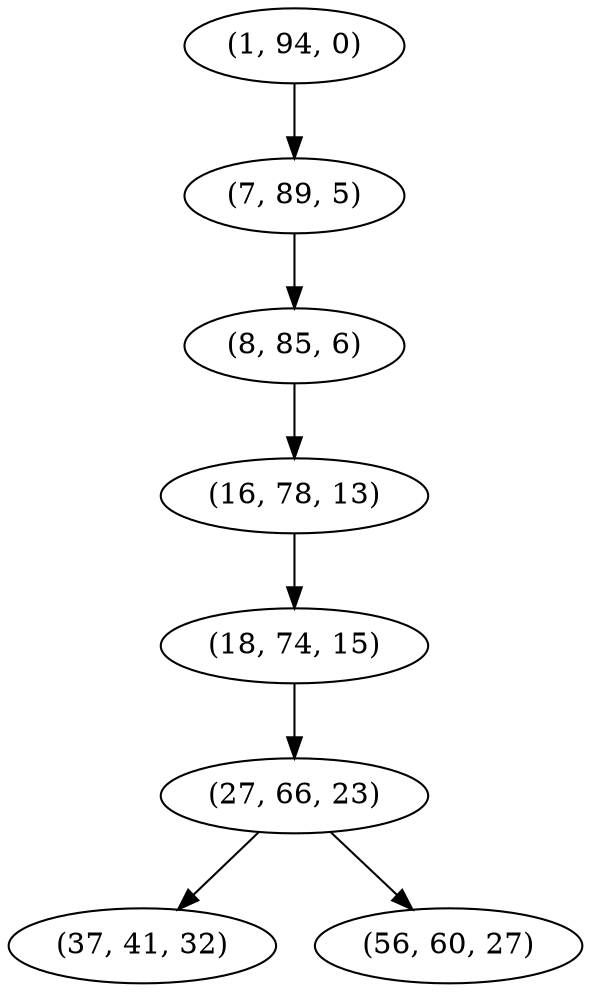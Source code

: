 digraph tree {
    "(1, 94, 0)";
    "(7, 89, 5)";
    "(8, 85, 6)";
    "(16, 78, 13)";
    "(18, 74, 15)";
    "(27, 66, 23)";
    "(37, 41, 32)";
    "(56, 60, 27)";
    "(1, 94, 0)" -> "(7, 89, 5)";
    "(7, 89, 5)" -> "(8, 85, 6)";
    "(8, 85, 6)" -> "(16, 78, 13)";
    "(16, 78, 13)" -> "(18, 74, 15)";
    "(18, 74, 15)" -> "(27, 66, 23)";
    "(27, 66, 23)" -> "(37, 41, 32)";
    "(27, 66, 23)" -> "(56, 60, 27)";
}
